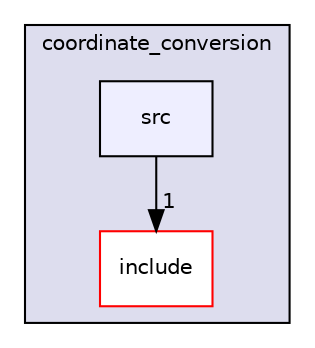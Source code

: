 digraph "/home/fascar/temp/adore/coordinate_conversion/coordinate_conversion/src" {
  compound=true
  node [ fontsize="10", fontname="Helvetica"];
  edge [ labelfontsize="10", labelfontname="Helvetica"];
  subgraph clusterdir_e19e0f520f29eb9ec359fd1104c9ecf3 {
    graph [ bgcolor="#ddddee", pencolor="black", label="coordinate_conversion" fontname="Helvetica", fontsize="10", URL="dir_e19e0f520f29eb9ec359fd1104c9ecf3.html"]
  dir_898e4edbcd40f61f671a1339ef9c550c [shape=box label="include" fillcolor="white" style="filled" color="red" URL="dir_898e4edbcd40f61f671a1339ef9c550c.html"];
  dir_2f002b8a1bb33c036778e22ba262de7f [shape=box, label="src", style="filled", fillcolor="#eeeeff", pencolor="black", URL="dir_2f002b8a1bb33c036778e22ba262de7f.html"];
  }
  dir_2f002b8a1bb33c036778e22ba262de7f->dir_898e4edbcd40f61f671a1339ef9c550c [headlabel="1", labeldistance=1.5 headhref="dir_000035_000033.html"];
}
